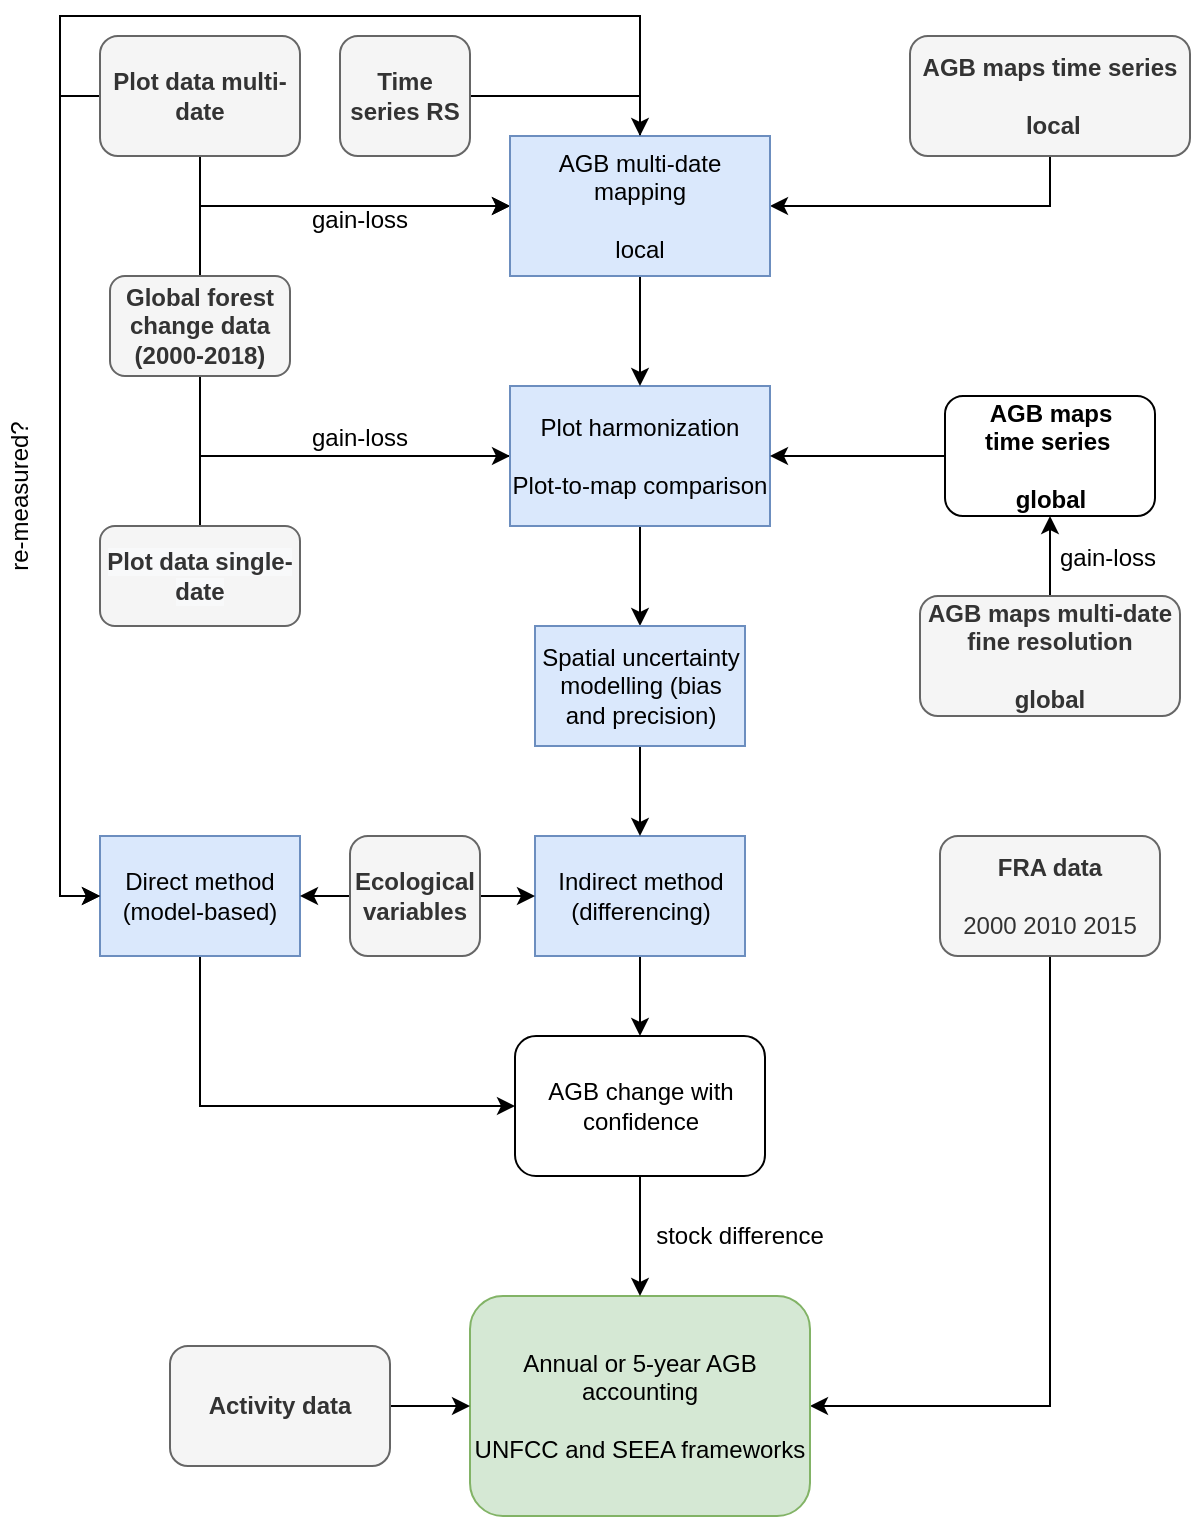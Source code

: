 <mxfile version="13.7.5" type="github">
  <diagram id="7Rsvs0vOTl0MpOckWxuK" name="Page-1">
    <mxGraphModel dx="1483" dy="1911" grid="1" gridSize="10" guides="1" tooltips="1" connect="1" arrows="1" fold="1" page="1" pageScale="1" pageWidth="850" pageHeight="1100" math="0" shadow="0">
      <root>
        <mxCell id="0" />
        <mxCell id="1" parent="0" />
        <mxCell id="WyV3JQxwRowbb4DdgCYI-11" style="edgeStyle=orthogonalEdgeStyle;rounded=0;orthogonalLoop=1;jettySize=auto;html=1;exitX=0.5;exitY=1;exitDx=0;exitDy=0;entryX=0;entryY=0.5;entryDx=0;entryDy=0;" parent="1" source="sPtuqEH-0CU76L_9MhWu-2" target="sPtuqEH-0CU76L_9MhWu-28" edge="1">
          <mxGeometry relative="1" as="geometry" />
        </mxCell>
        <mxCell id="sPtuqEH-0CU76L_9MhWu-2" value="Direct method (model-based)" style="rounded=0;whiteSpace=wrap;html=1;fillColor=#dae8fc;strokeColor=#6c8ebf;" parent="1" vertex="1">
          <mxGeometry x="195" y="-580" width="100" height="60" as="geometry" />
        </mxCell>
        <mxCell id="PQNr4_TIdTEO0NgWRt0n-21" style="edgeStyle=orthogonalEdgeStyle;rounded=0;orthogonalLoop=1;jettySize=auto;html=1;exitX=0.5;exitY=1;exitDx=0;exitDy=0;entryX=0.5;entryY=0;entryDx=0;entryDy=0;endArrow=classic;endFill=1;" parent="1" source="sPtuqEH-0CU76L_9MhWu-11" target="sPtuqEH-0CU76L_9MhWu-28" edge="1">
          <mxGeometry relative="1" as="geometry" />
        </mxCell>
        <mxCell id="sPtuqEH-0CU76L_9MhWu-11" value="Indirect method (differencing)" style="rounded=0;whiteSpace=wrap;html=1;fillColor=#dae8fc;strokeColor=#6c8ebf;" parent="1" vertex="1">
          <mxGeometry x="412.5" y="-580" width="105" height="60" as="geometry" />
        </mxCell>
        <mxCell id="sPtuqEH-0CU76L_9MhWu-58" style="edgeStyle=orthogonalEdgeStyle;rounded=0;orthogonalLoop=1;jettySize=auto;html=1;exitX=0.5;exitY=0;exitDx=0;exitDy=0;entryX=0;entryY=0.5;entryDx=0;entryDy=0;" parent="1" source="sPtuqEH-0CU76L_9MhWu-14" target="sPtuqEH-0CU76L_9MhWu-49" edge="1">
          <mxGeometry relative="1" as="geometry" />
        </mxCell>
        <mxCell id="PQNr4_TIdTEO0NgWRt0n-8" style="edgeStyle=orthogonalEdgeStyle;rounded=0;orthogonalLoop=1;jettySize=auto;html=1;exitX=0.5;exitY=1;exitDx=0;exitDy=0;entryX=0;entryY=0.5;entryDx=0;entryDy=0;endArrow=none;endFill=0;" parent="1" source="sPtuqEH-0CU76L_9MhWu-14" target="sPtuqEH-0CU76L_9MhWu-43" edge="1">
          <mxGeometry relative="1" as="geometry" />
        </mxCell>
        <mxCell id="sPtuqEH-0CU76L_9MhWu-14" value="&lt;b&gt;Global forest change data (2000-2018)&lt;/b&gt;" style="rounded=1;whiteSpace=wrap;html=1;fillColor=#f5f5f5;strokeColor=#666666;fontColor=#333333;" parent="1" vertex="1">
          <mxGeometry x="200" y="-860" width="90" height="50" as="geometry" />
        </mxCell>
        <mxCell id="PQNr4_TIdTEO0NgWRt0n-28" style="edgeStyle=orthogonalEdgeStyle;rounded=0;orthogonalLoop=1;jettySize=auto;html=1;exitX=0.5;exitY=1;exitDx=0;exitDy=0;entryX=1;entryY=0.5;entryDx=0;entryDy=0;endArrow=classic;endFill=1;" parent="1" source="sPtuqEH-0CU76L_9MhWu-16" target="sPtuqEH-0CU76L_9MhWu-19" edge="1">
          <mxGeometry relative="1" as="geometry" />
        </mxCell>
        <mxCell id="sPtuqEH-0CU76L_9MhWu-16" value="&lt;b&gt;FRA data&lt;br&gt;&lt;/b&gt;&lt;br&gt;2000 2010 2015" style="rounded=1;whiteSpace=wrap;html=1;fillColor=#f5f5f5;strokeColor=#666666;fontColor=#333333;" parent="1" vertex="1">
          <mxGeometry x="615" y="-580" width="110" height="60" as="geometry" />
        </mxCell>
        <mxCell id="sPtuqEH-0CU76L_9MhWu-19" value="Annual or 5-year AGB accounting &lt;br&gt;&lt;br&gt;UNFCC and SEEA frameworks" style="rounded=1;whiteSpace=wrap;html=1;fillColor=#d5e8d4;strokeColor=#82b366;" parent="1" vertex="1">
          <mxGeometry x="380" y="-350" width="170" height="110" as="geometry" />
        </mxCell>
        <mxCell id="PQNr4_TIdTEO0NgWRt0n-16" style="edgeStyle=orthogonalEdgeStyle;rounded=0;orthogonalLoop=1;jettySize=auto;html=1;exitX=0;exitY=0.5;exitDx=0;exitDy=0;entryX=0;entryY=0.5;entryDx=0;entryDy=0;endArrow=classic;endFill=1;" parent="1" source="sPtuqEH-0CU76L_9MhWu-26" target="sPtuqEH-0CU76L_9MhWu-2" edge="1">
          <mxGeometry relative="1" as="geometry" />
        </mxCell>
        <mxCell id="PQNr4_TIdTEO0NgWRt0n-33" style="edgeStyle=orthogonalEdgeStyle;rounded=0;orthogonalLoop=1;jettySize=auto;html=1;exitX=0.5;exitY=1;exitDx=0;exitDy=0;entryX=0;entryY=0.5;entryDx=0;entryDy=0;endArrow=classic;endFill=1;" parent="1" source="sPtuqEH-0CU76L_9MhWu-26" target="sPtuqEH-0CU76L_9MhWu-49" edge="1">
          <mxGeometry relative="1" as="geometry" />
        </mxCell>
        <mxCell id="sPtuqEH-0CU76L_9MhWu-26" value="&lt;b style=&quot;font-family: &amp;#34;helvetica&amp;#34;&quot;&gt;Plot data multi-date&lt;/b&gt;" style="rounded=1;whiteSpace=wrap;html=1;fillColor=#f5f5f5;strokeColor=#666666;fontColor=#333333;" parent="1" vertex="1">
          <mxGeometry x="195" y="-980" width="100" height="60" as="geometry" />
        </mxCell>
        <mxCell id="PQNr4_TIdTEO0NgWRt0n-29" style="edgeStyle=orthogonalEdgeStyle;rounded=0;orthogonalLoop=1;jettySize=auto;html=1;exitX=0.5;exitY=1;exitDx=0;exitDy=0;entryX=0.5;entryY=0;entryDx=0;entryDy=0;endArrow=classic;endFill=1;" parent="1" source="sPtuqEH-0CU76L_9MhWu-28" target="sPtuqEH-0CU76L_9MhWu-19" edge="1">
          <mxGeometry relative="1" as="geometry" />
        </mxCell>
        <mxCell id="sPtuqEH-0CU76L_9MhWu-28" value="AGB change with confidence" style="rounded=1;whiteSpace=wrap;html=1;" parent="1" vertex="1">
          <mxGeometry x="402.5" y="-480" width="125" height="70" as="geometry" />
        </mxCell>
        <mxCell id="PQNr4_TIdTEO0NgWRt0n-9" style="edgeStyle=orthogonalEdgeStyle;rounded=0;orthogonalLoop=1;jettySize=auto;html=1;exitX=0.5;exitY=0;exitDx=0;exitDy=0;entryX=0;entryY=0.5;entryDx=0;entryDy=0;endArrow=classic;endFill=1;" parent="1" source="sPtuqEH-0CU76L_9MhWu-36" target="sPtuqEH-0CU76L_9MhWu-43" edge="1">
          <mxGeometry relative="1" as="geometry" />
        </mxCell>
        <mxCell id="sPtuqEH-0CU76L_9MhWu-36" value="&lt;b style=&quot;color: rgb(51 , 51 , 51) ; font-family: &amp;#34;helvetica&amp;#34; ; font-size: 12px ; font-style: normal ; letter-spacing: normal ; text-align: center ; text-indent: 0px ; text-transform: none ; word-spacing: 0px ; background-color: rgb(248 , 249 , 250)&quot;&gt;Plot data single-date&lt;/b&gt;" style="rounded=1;whiteSpace=wrap;html=1;fillColor=#f5f5f5;strokeColor=#666666;fontColor=#333333;" parent="1" vertex="1">
          <mxGeometry x="195" y="-735" width="100" height="50" as="geometry" />
        </mxCell>
        <mxCell id="WyV3JQxwRowbb4DdgCYI-16" style="edgeStyle=orthogonalEdgeStyle;rounded=0;orthogonalLoop=1;jettySize=auto;html=1;exitX=0.5;exitY=1;exitDx=0;exitDy=0;entryX=0.5;entryY=0;entryDx=0;entryDy=0;" parent="1" source="sPtuqEH-0CU76L_9MhWu-43" target="WyV3JQxwRowbb4DdgCYI-14" edge="1">
          <mxGeometry relative="1" as="geometry" />
        </mxCell>
        <mxCell id="sPtuqEH-0CU76L_9MhWu-43" value="Plot harmonization&lt;br&gt;&lt;br&gt;Plot-to-map comparison" style="rounded=0;whiteSpace=wrap;html=1;fillColor=#dae8fc;strokeColor=#6c8ebf;" parent="1" vertex="1">
          <mxGeometry x="400" y="-805" width="130" height="70" as="geometry" />
        </mxCell>
        <mxCell id="sPtuqEH-0CU76L_9MhWu-59" style="edgeStyle=orthogonalEdgeStyle;rounded=0;orthogonalLoop=1;jettySize=auto;html=1;exitX=0.5;exitY=1;exitDx=0;exitDy=0;entryX=1;entryY=0.5;entryDx=0;entryDy=0;" parent="1" source="sPtuqEH-0CU76L_9MhWu-47" target="sPtuqEH-0CU76L_9MhWu-49" edge="1">
          <mxGeometry relative="1" as="geometry" />
        </mxCell>
        <mxCell id="sPtuqEH-0CU76L_9MhWu-47" value="&lt;b&gt;AGB maps time series&lt;br&gt;&lt;br&gt;&amp;nbsp;local&lt;/b&gt;&lt;b&gt;&lt;br&gt;&lt;/b&gt;" style="rounded=1;whiteSpace=wrap;html=1;fillColor=#f5f5f5;strokeColor=#666666;fontColor=#333333;" parent="1" vertex="1">
          <mxGeometry x="600" y="-980" width="140" height="60" as="geometry" />
        </mxCell>
        <mxCell id="WyV3JQxwRowbb4DdgCYI-6" style="edgeStyle=orthogonalEdgeStyle;rounded=0;orthogonalLoop=1;jettySize=auto;html=1;exitX=0;exitY=0.5;exitDx=0;exitDy=0;entryX=1;entryY=0.5;entryDx=0;entryDy=0;" parent="1" source="sPtuqEH-0CU76L_9MhWu-48" target="sPtuqEH-0CU76L_9MhWu-43" edge="1">
          <mxGeometry relative="1" as="geometry" />
        </mxCell>
        <mxCell id="sPtuqEH-0CU76L_9MhWu-48" value="&lt;b&gt;AGB maps &lt;br&gt;time series&amp;nbsp;&lt;br&gt;&lt;br&gt;global&lt;br&gt;&lt;/b&gt;" style="rounded=1;whiteSpace=wrap;html=1;" parent="1" vertex="1">
          <mxGeometry x="617.5" y="-800" width="105" height="60" as="geometry" />
        </mxCell>
        <mxCell id="PQNr4_TIdTEO0NgWRt0n-11" value="" style="edgeStyle=orthogonalEdgeStyle;rounded=0;orthogonalLoop=1;jettySize=auto;html=1;endArrow=classic;endFill=1;" parent="1" source="sPtuqEH-0CU76L_9MhWu-49" target="sPtuqEH-0CU76L_9MhWu-43" edge="1">
          <mxGeometry relative="1" as="geometry" />
        </mxCell>
        <mxCell id="gxPmMTx2_d7EBtKhnhhi-1" style="edgeStyle=orthogonalEdgeStyle;rounded=0;orthogonalLoop=1;jettySize=auto;html=1;exitX=0.5;exitY=0;exitDx=0;exitDy=0;entryX=0;entryY=0.5;entryDx=0;entryDy=0;" parent="1" source="sPtuqEH-0CU76L_9MhWu-49" target="sPtuqEH-0CU76L_9MhWu-2" edge="1">
          <mxGeometry relative="1" as="geometry">
            <Array as="points">
              <mxPoint x="465" y="-990" />
              <mxPoint x="175" y="-990" />
              <mxPoint x="175" y="-550" />
            </Array>
          </mxGeometry>
        </mxCell>
        <mxCell id="sPtuqEH-0CU76L_9MhWu-49" value="AGB multi-date mapping&lt;br&gt;&lt;br&gt;local" style="rounded=0;whiteSpace=wrap;html=1;fillColor=#dae8fc;strokeColor=#6c8ebf;" parent="1" vertex="1">
          <mxGeometry x="400" y="-930" width="130" height="70" as="geometry" />
        </mxCell>
        <mxCell id="PQNr4_TIdTEO0NgWRt0n-4" value="gain-loss" style="text;html=1;strokeColor=none;fillColor=none;align=center;verticalAlign=middle;whiteSpace=wrap;rounded=0;" parent="1" vertex="1">
          <mxGeometry x="280" y="-789" width="90" height="20" as="geometry" />
        </mxCell>
        <mxCell id="PQNr4_TIdTEO0NgWRt0n-17" value="re-measured?" style="text;html=1;strokeColor=none;fillColor=none;align=center;verticalAlign=middle;whiteSpace=wrap;rounded=0;rotation=-90;" parent="1" vertex="1">
          <mxGeometry x="110" y="-760" width="90" height="20" as="geometry" />
        </mxCell>
        <mxCell id="PQNr4_TIdTEO0NgWRt0n-30" value="stock difference" style="text;html=1;strokeColor=none;fillColor=none;align=center;verticalAlign=middle;whiteSpace=wrap;rounded=0;" parent="1" vertex="1">
          <mxGeometry x="470" y="-390" width="90" height="20" as="geometry" />
        </mxCell>
        <mxCell id="PQNr4_TIdTEO0NgWRt0n-5" value="gain-loss" style="text;html=1;strokeColor=none;fillColor=none;align=center;verticalAlign=middle;whiteSpace=wrap;rounded=0;" parent="1" vertex="1">
          <mxGeometry x="280" y="-898" width="90" height="20" as="geometry" />
        </mxCell>
        <mxCell id="WyV3JQxwRowbb4DdgCYI-4" style="edgeStyle=orthogonalEdgeStyle;rounded=0;orthogonalLoop=1;jettySize=auto;html=1;exitX=0.5;exitY=0;exitDx=0;exitDy=0;" parent="1" source="WyV3JQxwRowbb4DdgCYI-3" target="sPtuqEH-0CU76L_9MhWu-48" edge="1">
          <mxGeometry relative="1" as="geometry" />
        </mxCell>
        <mxCell id="WyV3JQxwRowbb4DdgCYI-3" value="&lt;b&gt;AGB maps multi-date &lt;br&gt;fine resolution&lt;br&gt;&lt;br&gt;global&lt;br&gt;&lt;/b&gt;" style="rounded=1;whiteSpace=wrap;html=1;fillColor=#f5f5f5;strokeColor=#666666;fontColor=#333333;" parent="1" vertex="1">
          <mxGeometry x="605" y="-700" width="130" height="60" as="geometry" />
        </mxCell>
        <mxCell id="WyV3JQxwRowbb4DdgCYI-5" value="gain-loss" style="text;html=1;strokeColor=none;fillColor=none;align=center;verticalAlign=middle;whiteSpace=wrap;rounded=0;" parent="1" vertex="1">
          <mxGeometry x="654" y="-729" width="90" height="20" as="geometry" />
        </mxCell>
        <mxCell id="WyV3JQxwRowbb4DdgCYI-10" style="edgeStyle=orthogonalEdgeStyle;rounded=0;orthogonalLoop=1;jettySize=auto;html=1;exitX=1;exitY=0.5;exitDx=0;exitDy=0;entryX=0;entryY=0.5;entryDx=0;entryDy=0;" parent="1" source="WyV3JQxwRowbb4DdgCYI-7" target="sPtuqEH-0CU76L_9MhWu-11" edge="1">
          <mxGeometry relative="1" as="geometry" />
        </mxCell>
        <mxCell id="WyV3JQxwRowbb4DdgCYI-17" style="edgeStyle=orthogonalEdgeStyle;rounded=0;orthogonalLoop=1;jettySize=auto;html=1;exitX=0;exitY=0.5;exitDx=0;exitDy=0;entryX=1;entryY=0.5;entryDx=0;entryDy=0;" parent="1" source="WyV3JQxwRowbb4DdgCYI-7" target="sPtuqEH-0CU76L_9MhWu-2" edge="1">
          <mxGeometry relative="1" as="geometry" />
        </mxCell>
        <mxCell id="WyV3JQxwRowbb4DdgCYI-7" value="&lt;b&gt;Ecological variables&lt;br&gt;&lt;/b&gt;" style="rounded=1;whiteSpace=wrap;html=1;fillColor=#f5f5f5;strokeColor=#666666;fontColor=#333333;" parent="1" vertex="1">
          <mxGeometry x="320" y="-580" width="65" height="60" as="geometry" />
        </mxCell>
        <mxCell id="WyV3JQxwRowbb4DdgCYI-15" style="edgeStyle=orthogonalEdgeStyle;rounded=0;orthogonalLoop=1;jettySize=auto;html=1;exitX=0.5;exitY=1;exitDx=0;exitDy=0;entryX=0.5;entryY=0;entryDx=0;entryDy=0;" parent="1" source="WyV3JQxwRowbb4DdgCYI-14" target="sPtuqEH-0CU76L_9MhWu-11" edge="1">
          <mxGeometry relative="1" as="geometry" />
        </mxCell>
        <mxCell id="WyV3JQxwRowbb4DdgCYI-14" value="Spatial uncertainty modelling (bias and precision)" style="rounded=0;whiteSpace=wrap;html=1;fillColor=#dae8fc;strokeColor=#6c8ebf;" parent="1" vertex="1">
          <mxGeometry x="412.5" y="-685" width="105" height="60" as="geometry" />
        </mxCell>
        <mxCell id="qgO-r7t1UkSXpB8JyS_Y-2" style="edgeStyle=orthogonalEdgeStyle;rounded=0;orthogonalLoop=1;jettySize=auto;html=1;exitX=1;exitY=0.5;exitDx=0;exitDy=0;entryX=0;entryY=0.5;entryDx=0;entryDy=0;" parent="1" source="qgO-r7t1UkSXpB8JyS_Y-1" target="sPtuqEH-0CU76L_9MhWu-19" edge="1">
          <mxGeometry relative="1" as="geometry" />
        </mxCell>
        <mxCell id="qgO-r7t1UkSXpB8JyS_Y-1" value="&lt;b&gt;Activity data&lt;/b&gt;" style="rounded=1;whiteSpace=wrap;html=1;fillColor=#f5f5f5;strokeColor=#666666;fontColor=#333333;" parent="1" vertex="1">
          <mxGeometry x="230" y="-325" width="110" height="60" as="geometry" />
        </mxCell>
        <mxCell id="F9QfezpPV-JtM-fTYIEI-2" style="edgeStyle=orthogonalEdgeStyle;rounded=0;orthogonalLoop=1;jettySize=auto;html=1;exitX=1;exitY=0.5;exitDx=0;exitDy=0;entryX=0.5;entryY=0;entryDx=0;entryDy=0;" edge="1" parent="1" source="F9QfezpPV-JtM-fTYIEI-1" target="sPtuqEH-0CU76L_9MhWu-49">
          <mxGeometry relative="1" as="geometry" />
        </mxCell>
        <mxCell id="F9QfezpPV-JtM-fTYIEI-1" value="&lt;b&gt;Time series RS&lt;br&gt;&lt;/b&gt;" style="rounded=1;whiteSpace=wrap;html=1;fillColor=#f5f5f5;strokeColor=#666666;fontColor=#333333;" vertex="1" parent="1">
          <mxGeometry x="315" y="-980" width="65" height="60" as="geometry" />
        </mxCell>
      </root>
    </mxGraphModel>
  </diagram>
</mxfile>
